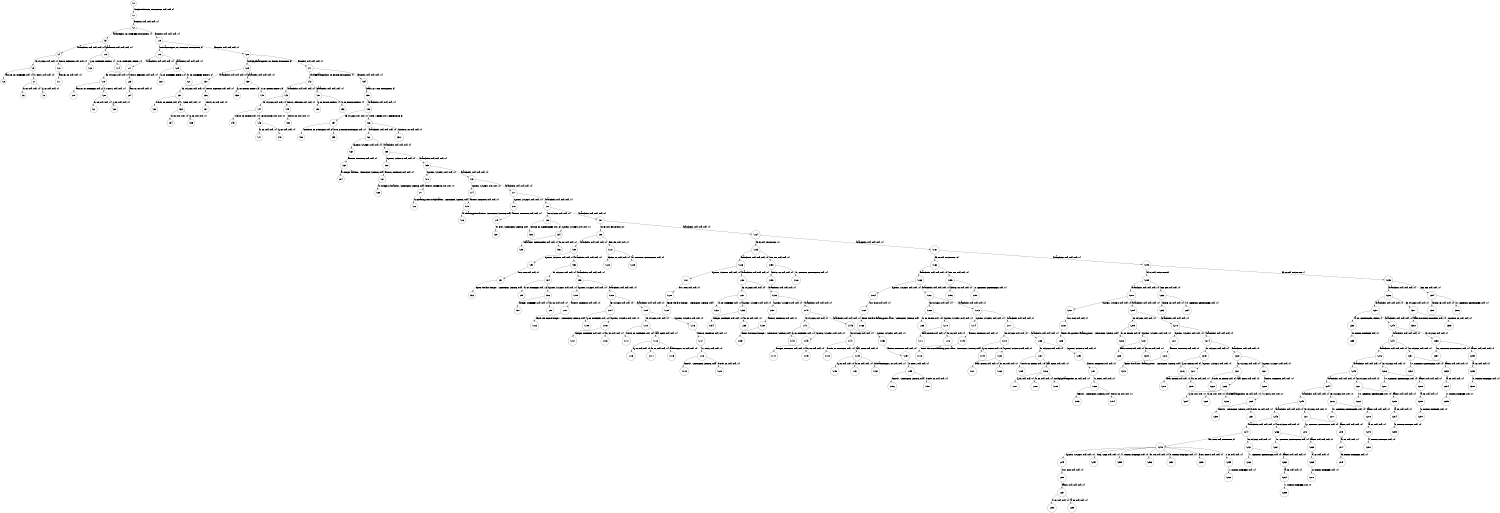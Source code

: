 digraph DFA {
rankdir=UD;
size="10,5;"
node [shape = circle];
S0 -> S1 [label = "[SimpleArithmetic, PROGDECL, null, null, 0]"];
S1 -> S2 [label = "[funcList, null, null, null, -1]"];
S2 -> S3 [label = "[addIntegers, ID, INTEGER, FUNCTION, 1]"];
S3 -> S4 [label = "[branchList, null, null, null, -1]"];
S4 -> S5 [label = "[=, ASSIGN, null, null, -1]"];
S5 -> S6 [label = "[answer, ID, INTEGER, null, 1]"];
S5 -> S7 [label = "[+, PLUS, null, null, -1]"];
S7 -> S8 [label = "[x, ID, null, null, -1]"];
S7 -> S9 [label = "[y, ID, null, null, -1]"];
S4 -> S10 [label = "[return, RETURN, null, null, -1]"];
S10 -> S11 [label = "[answer, ID, null, null, -1]"];
S3 -> S12 [label = "[paramList, null, null, null, -1]"];
S12 -> S13 [label = "[y, ID, INTEGER, PARAM, 1]"];
S12 -> S14 [label = "[x, ID, INTEGER, PARAM, 1]"];
S2 -> S15 [label = "[funcList, null, null, null, -1]"];
S15 -> S16 [label = "[subtractIntegers, ID, INTEGER, FUNCTION, 2]"];
S16 -> S17 [label = "[branchList, null, null, null, -1]"];
S17 -> S18 [label = "[=, ASSIGN, null, null, -1]"];
S18 -> S19 [label = "[answer, ID, INTEGER, null, 2]"];
S18 -> S20 [label = "[-, MINUS, null, null, -1]"];
S20 -> S21 [label = "[x, ID, null, null, -1]"];
S20 -> S22 [label = "[y, ID, null, null, -1]"];
S17 -> S23 [label = "[return, RETURN, null, null, -1]"];
S23 -> S24 [label = "[answer, ID, null, null, -1]"];
S16 -> S25 [label = "[paramList, null, null, null, -1]"];
S25 -> S26 [label = "[y, ID, INTEGER, PARAM, 2]"];
S25 -> S27 [label = "[x, ID, INTEGER, PARAM, 2]"];
S15 -> S28 [label = "[funcList, null, null, null, -1]"];
S28 -> S29 [label = "[multiplyFloatingPoint, ID, FLOAT, FUNCTION, 3]"];
S29 -> S30 [label = "[branchList, null, null, null, -1]"];
S30 -> S31 [label = "[=, ASSIGN, null, null, -1]"];
S31 -> S32 [label = "[result, ID, FLOAT, null, 3]"];
S31 -> S33 [label = "[*, STAR, null, null, -1]"];
S33 -> S34 [label = "[x, ID, null, null, -1]"];
S33 -> S35 [label = "[y, ID, null, null, -1]"];
S30 -> S36 [label = "[return, RETURN, null, null, -1]"];
S36 -> S37 [label = "[result, ID, null, null, -1]"];
S29 -> S38 [label = "[paramList, null, null, null, -1]"];
S38 -> S39 [label = "[y, ID, FLOAT, PARAM, 3]"];
S38 -> S40 [label = "[x, ID, FLOAT, PARAM, 3]"];
S28 -> S41 [label = "[funcList, null, null, null, -1]"];
S41 -> S42 [label = "[divideFloatingPoints, ID, FLOAT, FUNCTION, 4]"];
S42 -> S43 [label = "[branchList, null, null, null, -1]"];
S43 -> S44 [label = "[=, ASSIGN, null, null, -1]"];
S44 -> S45 [label = "[result, ID, FLOAT, null, 4]"];
S44 -> S46 [label = "[/, FWDSLASH, null, null, -1]"];
S46 -> S47 [label = "[x, ID, null, null, -1]"];
S46 -> S48 [label = "[y, ID, null, null, -1]"];
S43 -> S49 [label = "[return, RETURN, null, null, -1]"];
S49 -> S50 [label = "[result, ID, null, null, -1]"];
S42 -> S51 [label = "[paramList, null, null, null, -1]"];
S51 -> S52 [label = "[y, ID, FLOAT, PARAM, 4]"];
S51 -> S53 [label = "[x, ID, FLOAT, PARAM, 4]"];
S41 -> S54 [label = "[funcList, null, null, null, -1]"];
S54 -> S55 [label = "[main, ID, VOID, FUNCTION, 5]"];
S55 -> S56 [label = "[branchList, null, null, null, -1]"];
S56 -> S57 [label = "[=, ASSIGN, null, null, -1]"];
S57 -> S58 [label = "[continue, ID, BOOLEAN, null, 5]"];
S57 -> S59 [label = "[true, BOOLLIT, BOOLEAN, null, -1]"];
S56 -> S60 [label = "[while, WHILE, null, WHILE_LOOP, 6]"];
S60 -> S61 [label = "[branchList, null, null, null, -1]"];
S61 -> S62 [label = "[system, SYSTEM, null, null, -1]"];
S62 -> S63 [label = "[lineout, LINEOUT, null, null, -1]"];
S63 -> S64 [label = "[a. Integer addition., STRINGLIT, STRING, null]"];
S61 -> S65 [label = "[branchList, null, null, null, -1]"];
S65 -> S66 [label = "[system, SYSTEM, null, null, -1]"];
S66 -> S67 [label = "[lineout, LINEOUT, null, null, -1]"];
S67 -> S68 [label = "[b. Integer subtraction., STRINGLIT, STRING, null]"];
S65 -> S69 [label = "[branchList, null, null, null, -1]"];
S69 -> S70 [label = "[system, SYSTEM, null, null, -1]"];
S70 -> S71 [label = "[lineout, LINEOUT, null, null, -1]"];
S71 -> S72 [label = "[c. FLoating point multiplication., STRINGLIT, STRING, null]"];
S69 -> S73 [label = "[branchList, null, null, null, -1]"];
S73 -> S74 [label = "[system, SYSTEM, null, null, -1]"];
S74 -> S75 [label = "[lineout, LINEOUT, null, null, -1]"];
S75 -> S76 [label = "[d. Floating point division., STRINGLIT, STRING, null]"];
S73 -> S77 [label = "[branchList, null, null, null, -1]"];
S77 -> S78 [label = "[system, SYSTEM, null, null, -1]"];
S78 -> S79 [label = "[lineout, LINEOUT, null, null, -1]"];
S79 -> S80 [label = "[x. Quit., STRINGLIT, STRING, null]"];
S77 -> S81 [label = "[branchList, null, null, null, -1]"];
S81 -> S82 [label = "[=, ASSIGN, null, null, -1]"];
S82 -> S83 [label = "[choice, ID, CHARACTER, null, 6]"];
S82 -> S84 [label = "[system, SYSTEM, null, null, -1]"];
S84 -> S85 [label = "[character, CHARACTER, null, null, -1]"];
S84 -> S86 [label = "[in, IN, null, null, -1]"];
S81 -> S87 [label = "[branchList, null, null, null, -1]"];
S87 -> S88 [label = "[if, IF, null, IF_STMNT, 12]"];
S88 -> S89 [label = "[branchList, null, null, null, -1]"];
S89 -> S90 [label = "[system, SYSTEM, null, null, -1]"];
S90 -> S91 [label = "[out, OUT, null, null, -1]"];
S91 -> S92 [label = "[Enter the first integer: , STRINGLIT, STRING, null]"];
S89 -> S93 [label = "[branchList, null, null, null, -1]"];
S93 -> S94 [label = "[=, ASSIGN, null, null, -1]"];
S94 -> S95 [label = "[x, ID, INTEGER, null, 12]"];
S94 -> S96 [label = "[system, SYSTEM, null, null, -1]"];
S96 -> S97 [label = "[integer, INTEGER, null, null, -1]"];
S96 -> S98 [label = "[in, IN, null, null, -1]"];
S93 -> S99 [label = "[branchList, null, null, null, -1]"];
S99 -> S100 [label = "[system, SYSTEM, null, null, -1]"];
S100 -> S101 [label = "[lineout, LINEOUT, null, null, -1]"];
S101 -> S102 [label = "[Enter the second integer: , STRINGLIT, STRING, null]"];
S99 -> S103 [label = "[branchList, null, null, null, -1]"];
S103 -> S104 [label = "[=, ASSIGN, null, null, -1]"];
S104 -> S105 [label = "[y, ID, INTEGER, null, 12]"];
S104 -> S106 [label = "[system, SYSTEM, null, null, -1]"];
S106 -> S107 [label = "[integer, INTEGER, null, null, -1]"];
S106 -> S108 [label = "[in, IN, null, null, -1]"];
S103 -> S109 [label = "[branchList, null, null, null, -1]"];
S109 -> S110 [label = "[=, ASSIGN, null, null, -1]"];
S110 -> S111 [label = "[result, ID, INTEGER, null, 12]"];
S110 -> S112 [label = "[call, CALL, null, null, -1]"];
S112 -> S113 [label = "[y, ID, null, null, -1]"];
S112 -> S114 [label = "[x, ID, null, null, -1]"];
S112 -> S115 [label = "[addIntegers, ID, null, null, -1]"];
S109 -> S116 [label = "[system, SYSTEM, null, null, -1]"];
S116 -> S117 [label = "[lineout, LINEOUT, null, null, -1]"];
S117 -> S118 [label = "[+, PLUS, null, null, -1]"];
S118 -> S119 [label = "[Result: , STRINGLIT, STRING, null]"];
S118 -> S120 [label = "[result, ID, null, null, -1]"];
S88 -> S121 [label = "[==, EQ, null, null, -1]"];
S121 -> S122 [label = "[choice, ID, null, null, -1]"];
S121 -> S123 [label = "['a', CHARLIT, CHARACTER, null, -1]"];
S87 -> S124 [label = "[branchList, null, null, null, -1]"];
S124 -> S125 [label = "[if, IF, null, IF_STMNT, 11]"];
S125 -> S126 [label = "[branchList, null, null, null, -1]"];
S126 -> S127 [label = "[system, SYSTEM, null, null, -1]"];
S127 -> S128 [label = "[out, OUT, null, null, -1]"];
S128 -> S129 [label = "[Enter the first integer: , STRINGLIT, STRING, null]"];
S126 -> S130 [label = "[branchList, null, null, null, -1]"];
S130 -> S131 [label = "[=, ASSIGN, null, null, -1]"];
S131 -> S132 [label = "[x, ID, INTEGER, null, 11]"];
S131 -> S133 [label = "[system, SYSTEM, null, null, -1]"];
S133 -> S134 [label = "[integer, INTEGER, null, null, -1]"];
S133 -> S135 [label = "[in, IN, null, null, -1]"];
S130 -> S136 [label = "[branchList, null, null, null, -1]"];
S136 -> S137 [label = "[system, SYSTEM, null, null, -1]"];
S137 -> S138 [label = "[lineout, LINEOUT, null, null, -1]"];
S138 -> S139 [label = "[Enter the second integer: , STRINGLIT, STRING, null]"];
S136 -> S140 [label = "[branchList, null, null, null, -1]"];
S140 -> S141 [label = "[=, ASSIGN, null, null, -1]"];
S141 -> S142 [label = "[y, ID, INTEGER, null, 11]"];
S141 -> S143 [label = "[system, SYSTEM, null, null, -1]"];
S143 -> S144 [label = "[integer, INTEGER, null, null, -1]"];
S143 -> S145 [label = "[in, IN, null, null, -1]"];
S140 -> S146 [label = "[branchList, null, null, null, -1]"];
S146 -> S147 [label = "[=, ASSIGN, null, null, -1]"];
S147 -> S148 [label = "[result, ID, INTEGER, null, 11]"];
S147 -> S149 [label = "[call, CALL, null, null, -1]"];
S149 -> S150 [label = "[y, ID, null, null, -1]"];
S149 -> S151 [label = "[x, ID, null, null, -1]"];
S149 -> S152 [label = "[subtractIntegers, ID, null, null, -1]"];
S146 -> S153 [label = "[system, SYSTEM, null, null, -1]"];
S153 -> S154 [label = "[lineout, LINEOUT, null, null, -1]"];
S154 -> S155 [label = "[+, PLUS, null, null, -1]"];
S155 -> S156 [label = "[Result: , STRINGLIT, STRING, null]"];
S155 -> S157 [label = "[result, ID, null, null, -1]"];
S125 -> S158 [label = "[==, EQ, null, null, -1]"];
S158 -> S159 [label = "[choice, ID, null, null, -1]"];
S158 -> S160 [label = "['b', CHARLIT, CHARACTER, null, -1]"];
S124 -> S161 [label = "[branchList, null, null, null, -1]"];
S161 -> S162 [label = "[if, IF, null, IF_STMNT, 10]"];
S162 -> S163 [label = "[branchList, null, null, null, -1]"];
S163 -> S164 [label = "[system, SYSTEM, null, null, -1]"];
S164 -> S165 [label = "[out, OUT, null, null, -1]"];
S165 -> S166 [label = "[Enter the first floating point value: , STRINGLIT, STRING, null]"];
S163 -> S167 [label = "[branchList, null, null, null, -1]"];
S167 -> S168 [label = "[=, ASSIGN, null, null, -1]"];
S168 -> S169 [label = "[x, ID, FLOAT, null, 10]"];
S168 -> S170 [label = "[system, SYSTEM, null, null, -1]"];
S170 -> S171 [label = "[float, FLOAT, null, null, -1]"];
S170 -> S172 [label = "[in, IN, null, null, -1]"];
S167 -> S173 [label = "[branchList, null, null, null, -1]"];
S173 -> S174 [label = "[system, SYSTEM, null, null, -1]"];
S174 -> S175 [label = "[lineout, LINEOUT, null, null, -1]"];
S175 -> S176 [label = "[Enter the second floating point value: , STRINGLIT, STRING, null]"];
S173 -> S177 [label = "[branchList, null, null, null, -1]"];
S177 -> S178 [label = "[=, ASSIGN, null, null, -1]"];
S178 -> S179 [label = "[y, ID, FLOAT, null, 10]"];
S178 -> S180 [label = "[system, SYSTEM, null, null, -1]"];
S180 -> S181 [label = "[float, FLOAT, null, null, -1]"];
S180 -> S182 [label = "[in, IN, null, null, -1]"];
S177 -> S183 [label = "[branchList, null, null, null, -1]"];
S183 -> S184 [label = "[=, ASSIGN, null, null, -1]"];
S184 -> S185 [label = "[result, ID, FLOAT, null, 10]"];
S184 -> S186 [label = "[call, CALL, null, null, -1]"];
S186 -> S187 [label = "[y, ID, null, null, -1]"];
S186 -> S188 [label = "[x, ID, null, null, -1]"];
S186 -> S189 [label = "[multiplyFloatingPoint, ID, null, null, -1]"];
S183 -> S190 [label = "[system, SYSTEM, null, null, -1]"];
S190 -> S191 [label = "[lineout, LINEOUT, null, null, -1]"];
S191 -> S192 [label = "[+, PLUS, null, null, -1]"];
S192 -> S193 [label = "[Result: , STRINGLIT, STRING, null]"];
S192 -> S194 [label = "[result, ID, null, null, -1]"];
S162 -> S195 [label = "[==, EQ, null, null, -1]"];
S195 -> S196 [label = "[choice, ID, null, null, -1]"];
S195 -> S197 [label = "['c', CHARLIT, CHARACTER, null, -1]"];
S161 -> S198 [label = "[branchList, null, null, null, -1]"];
S198 -> S199 [label = "[if, IF, null, IF_STMNT, 9]"];
S199 -> S200 [label = "[branchList, null, null, null, -1]"];
S200 -> S201 [label = "[system, SYSTEM, null, null, -1]"];
S201 -> S202 [label = "[out, OUT, null, null, -1]"];
S202 -> S203 [label = "[Enter the quotient (floating point): , STRINGLIT, STRING, null]"];
S200 -> S204 [label = "[branchList, null, null, null, -1]"];
S204 -> S205 [label = "[=, ASSIGN, null, null, -1]"];
S205 -> S206 [label = "[x, ID, FLOAT, null, 9]"];
S205 -> S207 [label = "[system, SYSTEM, null, null, -1]"];
S207 -> S208 [label = "[float, FLOAT, null, null, -1]"];
S207 -> S209 [label = "[in, IN, null, null, -1]"];
S204 -> S210 [label = "[branchList, null, null, null, -1]"];
S210 -> S211 [label = "[system, SYSTEM, null, null, -1]"];
S211 -> S212 [label = "[lineout, LINEOUT, null, null, -1]"];
S212 -> S213 [label = "[Enter the divisor (floating point): , STRINGLIT, STRING, null]"];
S210 -> S214 [label = "[branchList, null, null, null, -1]"];
S214 -> S215 [label = "[=, ASSIGN, null, null, -1]"];
S215 -> S216 [label = "[y, ID, FLOAT, null, 9]"];
S215 -> S217 [label = "[system, SYSTEM, null, null, -1]"];
S217 -> S218 [label = "[float, FLOAT, null, null, -1]"];
S217 -> S219 [label = "[in, IN, null, null, -1]"];
S214 -> S220 [label = "[branchList, null, null, null, -1]"];
S220 -> S221 [label = "[=, ASSIGN, null, null, -1]"];
S221 -> S222 [label = "[result, ID, FLOAT, null, 9]"];
S221 -> S223 [label = "[call, CALL, null, null, -1]"];
S223 -> S224 [label = "[y, ID, null, null, -1]"];
S223 -> S225 [label = "[x, ID, null, null, -1]"];
S223 -> S226 [label = "[divideFloatingPoints, ID, null, null, -1]"];
S220 -> S227 [label = "[system, SYSTEM, null, null, -1]"];
S227 -> S228 [label = "[lineout, LINEOUT, null, null, -1]"];
S228 -> S229 [label = "[+, PLUS, null, null, -1]"];
S229 -> S230 [label = "[Result: , STRINGLIT, STRING, null]"];
S229 -> S231 [label = "[result, ID, null, null, -1]"];
S199 -> S232 [label = "[==, EQ, null, null, -1]"];
S232 -> S233 [label = "[choice, ID, null, null, -1]"];
S232 -> S234 [label = "['d', CHARLIT, CHARACTER, null, -1]"];
S198 -> S235 [label = "[if, IF, null, IF_STMNT, 7]"];
S235 -> S236 [label = "[branchList, null, null, null, -1]"];
S236 -> S237 [label = "[branchList, null, null, null, -1]"];
S237 -> S238 [label = "[a, ID, CHARACTER, ARRAY, 7]"];
S238 -> S239 [label = "[8, INTLIT, INTEGER, null, -1]"];
S237 -> S240 [label = "[branchList, null, null, null, -1]"];
S240 -> S241 [label = "[branchList, null, null, null, -1]"];
S241 -> S242 [label = "[branchList, null, null, null, -1]"];
S242 -> S243 [label = "[branchList, null, null, null, -1]"];
S243 -> S244 [label = "[branchList, null, null, null, -1]"];
S244 -> S245 [label = "[branchList, null, null, null, -1]"];
S245 -> S246 [label = "[branchList, null, null, null, -1]"];
S246 -> S247 [label = "[branchList, null, null, null, -1]"];
S247 -> S248 [label = "[for, FOR, null, FOR_LOOP, 8]"];
S248 -> S249 [label = "[system, SYSTEM, null, null, -1]"];
S249 -> S250 [label = "[out, OUT, null, null, -1]"];
S250 -> S251 [label = "[factor, null, null, null, -1]"];
S251 -> S252 [label = "[i, ID, null, null, -1]"];
S251 -> S253 [label = "[a, ID, null, null, -1]"];
S248 -> S254 [label = "[step, STEP, null, null, -1]"];
S248 -> S255 [label = "[7, INTLIT, INTEGER, null, -1]"];
S248 -> S256 [label = "[to, TO, null, null, -1]"];
S248 -> S257 [label = "[0, INTLIT, INTEGER, null, -1]"];
S248 -> S258 [label = "[from, FROM, null, null, -1]"];
S248 -> S259 [label = "[i, ID, null, null, -1]"];
S259 -> S260 [label = "[1, INTLIT, INTEGER, null, -1]"];
S247 -> S261 [label = "[=, ASSIGN, null, null, -1]"];
S261 -> S262 [label = "['!', CHARLIT, CHARACTER, null, -1]"];
S261 -> S263 [label = "[factor, null, null, null, -1]"];
S263 -> S264 [label = "[a, ID, null, null, -1]"];
S264 -> S265 [label = "[7, INTLIT, INTEGER, null, -1]"];
S246 -> S266 [label = "[=, ASSIGN, null, null, -1]"];
S266 -> S267 [label = "['e', CHARLIT, CHARACTER, null, -1]"];
S266 -> S268 [label = "[factor, null, null, null, -1]"];
S268 -> S269 [label = "[a, ID, null, null, -1]"];
S269 -> S270 [label = "[6, INTLIT, INTEGER, null, -1]"];
S245 -> S271 [label = "[=, ASSIGN, null, null, -1]"];
S271 -> S272 [label = "['y', CHARLIT, CHARACTER, null, -1]"];
S271 -> S273 [label = "[factor, null, null, null, -1]"];
S273 -> S274 [label = "[a, ID, null, null, -1]"];
S274 -> S275 [label = "[5, INTLIT, INTEGER, null, -1]"];
S244 -> S276 [label = "[=, ASSIGN, null, null, -1]"];
S276 -> S277 [label = "['b', CHARLIT, CHARACTER, null, -1]"];
S276 -> S278 [label = "[factor, null, null, null, -1]"];
S278 -> S279 [label = "[a, ID, null, null, -1]"];
S279 -> S280 [label = "[4, INTLIT, INTEGER, null, -1]"];
S243 -> S281 [label = "[=, ASSIGN, null, null, -1]"];
S281 -> S282 [label = "['d', CHARLIT, CHARACTER, null, -1]"];
S281 -> S283 [label = "[factor, null, null, null, -1]"];
S283 -> S284 [label = "[a, ID, null, null, -1]"];
S284 -> S285 [label = "[3, INTLIT, INTEGER, null, -1]"];
S242 -> S286 [label = "[=, ASSIGN, null, null, -1]"];
S286 -> S287 [label = "['o', CHARLIT, CHARACTER, null, -1]"];
S286 -> S288 [label = "[factor, null, null, null, -1]"];
S288 -> S289 [label = "[a, ID, null, null, -1]"];
S289 -> S290 [label = "[2, INTLIT, INTEGER, null, -1]"];
S241 -> S291 [label = "[=, ASSIGN, null, null, -1]"];
S291 -> S292 [label = "['o', CHARLIT, CHARACTER, null, -1]"];
S291 -> S293 [label = "[factor, null, null, null, -1]"];
S293 -> S294 [label = "[a, ID, null, null, -1]"];
S294 -> S295 [label = "[1, INTLIT, INTEGER, null, -1]"];
S240 -> S296 [label = "[=, ASSIGN, null, null, -1]"];
S296 -> S297 [label = "['G', CHARLIT, CHARACTER, null, -1]"];
S296 -> S298 [label = "[factor, null, null, null, -1]"];
S298 -> S299 [label = "[a, ID, null, null, -1]"];
S299 -> S300 [label = "[0, INTLIT, INTEGER, null, -1]"];
S236 -> S301 [label = "[=, ASSIGN, null, null, -1]"];
S301 -> S302 [label = "[false, BOOLLIT, BOOLEAN, null, -1]"];
S301 -> S303 [label = "[continue, ID, null, null, -1]"];
S235 -> S304 [label = "[==, EQ, null, null, -1]"];
S304 -> S305 [label = "[choice, ID, null, null, -1]"];
S304 -> S306 [label = "['x', CHARLIT, CHARACTER, null, -1]"];
S60 -> S307 [label = "[continue, ID, null, null, -1]"];
}